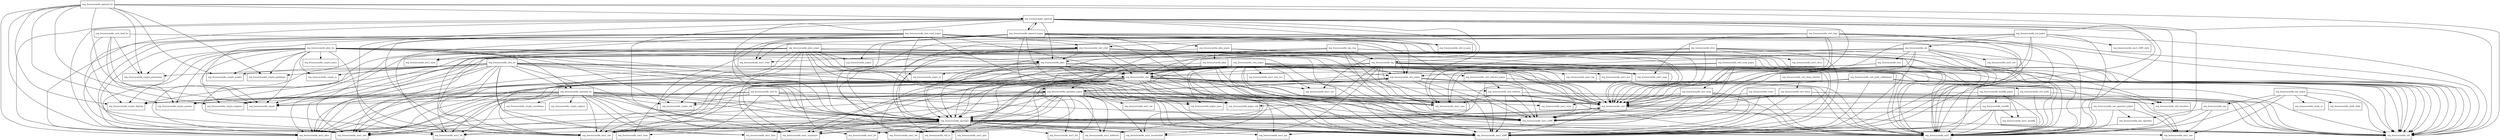 digraph bcpkix_jdk15on_1_59_package_dependencies {
  node [shape = box, fontsize=10.0];
  org_bouncycastle_cert -> org_bouncycastle_asn1;
  org_bouncycastle_cert -> org_bouncycastle_asn1_x500;
  org_bouncycastle_cert -> org_bouncycastle_asn1_x509;
  org_bouncycastle_cert -> org_bouncycastle_operator;
  org_bouncycastle_cert -> org_bouncycastle_util;
  org_bouncycastle_cert_bc -> org_bouncycastle_asn1;
  org_bouncycastle_cert_bc -> org_bouncycastle_asn1_oiw;
  org_bouncycastle_cert_bc -> org_bouncycastle_asn1_x500;
  org_bouncycastle_cert_bc -> org_bouncycastle_asn1_x509;
  org_bouncycastle_cert_bc -> org_bouncycastle_cert;
  org_bouncycastle_cert_bc -> org_bouncycastle_crypto;
  org_bouncycastle_cert_bc -> org_bouncycastle_crypto_digests;
  org_bouncycastle_cert_bc -> org_bouncycastle_crypto_params;
  org_bouncycastle_cert_bc -> org_bouncycastle_crypto_util;
  org_bouncycastle_cert_bc -> org_bouncycastle_operator;
  org_bouncycastle_cert_cmp -> org_bouncycastle_asn1;
  org_bouncycastle_cert_cmp -> org_bouncycastle_asn1_cmp;
  org_bouncycastle_cert_cmp -> org_bouncycastle_asn1_crmf;
  org_bouncycastle_cert_cmp -> org_bouncycastle_asn1_x500;
  org_bouncycastle_cert_cmp -> org_bouncycastle_asn1_x509;
  org_bouncycastle_cert_cmp -> org_bouncycastle_cert;
  org_bouncycastle_cert_cmp -> org_bouncycastle_cert_crmf;
  org_bouncycastle_cert_cmp -> org_bouncycastle_operator;
  org_bouncycastle_cert_cmp -> org_bouncycastle_util;
  org_bouncycastle_cert_crmf -> org_bouncycastle_asn1;
  org_bouncycastle_cert_crmf -> org_bouncycastle_asn1_cmp;
  org_bouncycastle_cert_crmf -> org_bouncycastle_asn1_cms;
  org_bouncycastle_cert_crmf -> org_bouncycastle_asn1_crmf;
  org_bouncycastle_cert_crmf -> org_bouncycastle_asn1_iana;
  org_bouncycastle_cert_crmf -> org_bouncycastle_asn1_oiw;
  org_bouncycastle_cert_crmf -> org_bouncycastle_asn1_pkcs;
  org_bouncycastle_cert_crmf -> org_bouncycastle_asn1_x500;
  org_bouncycastle_cert_crmf -> org_bouncycastle_asn1_x509;
  org_bouncycastle_cert_crmf -> org_bouncycastle_cert;
  org_bouncycastle_cert_crmf -> org_bouncycastle_cms;
  org_bouncycastle_cert_crmf -> org_bouncycastle_operator;
  org_bouncycastle_cert_crmf -> org_bouncycastle_pkcs;
  org_bouncycastle_cert_crmf -> org_bouncycastle_util;
  org_bouncycastle_cert_crmf -> org_bouncycastle_util_io;
  org_bouncycastle_cert_crmf_bc -> org_bouncycastle_cert_crmf;
  org_bouncycastle_cert_crmf_bc -> org_bouncycastle_crypto;
  org_bouncycastle_cert_crmf_bc -> org_bouncycastle_crypto_digests;
  org_bouncycastle_cert_crmf_bc -> org_bouncycastle_crypto_generators;
  org_bouncycastle_cert_crmf_bc -> org_bouncycastle_crypto_params;
  org_bouncycastle_cert_crmf_jcajce -> org_bouncycastle_asn1;
  org_bouncycastle_cert_crmf_jcajce -> org_bouncycastle_asn1_crmf;
  org_bouncycastle_cert_crmf_jcajce -> org_bouncycastle_asn1_iana;
  org_bouncycastle_cert_crmf_jcajce -> org_bouncycastle_asn1_nist;
  org_bouncycastle_cert_crmf_jcajce -> org_bouncycastle_asn1_oiw;
  org_bouncycastle_cert_crmf_jcajce -> org_bouncycastle_asn1_pkcs;
  org_bouncycastle_cert_crmf_jcajce -> org_bouncycastle_asn1_x500;
  org_bouncycastle_cert_crmf_jcajce -> org_bouncycastle_asn1_x509;
  org_bouncycastle_cert_crmf_jcajce -> org_bouncycastle_asn1_x9;
  org_bouncycastle_cert_crmf_jcajce -> org_bouncycastle_cert;
  org_bouncycastle_cert_crmf_jcajce -> org_bouncycastle_cert_crmf;
  org_bouncycastle_cert_crmf_jcajce -> org_bouncycastle_cert_jcajce;
  org_bouncycastle_cert_crmf_jcajce -> org_bouncycastle_cms;
  org_bouncycastle_cert_crmf_jcajce -> org_bouncycastle_jcajce_util;
  org_bouncycastle_cert_crmf_jcajce -> org_bouncycastle_operator;
  org_bouncycastle_cert_crmf_jcajce -> org_bouncycastle_operator_jcajce;
  org_bouncycastle_cert_dane -> org_bouncycastle_asn1_x509;
  org_bouncycastle_cert_dane -> org_bouncycastle_cert;
  org_bouncycastle_cert_dane -> org_bouncycastle_operator;
  org_bouncycastle_cert_dane -> org_bouncycastle_util;
  org_bouncycastle_cert_dane -> org_bouncycastle_util_encoders;
  org_bouncycastle_cert_dane_fetcher -> org_bouncycastle_cert_dane;
  org_bouncycastle_cert_jcajce -> org_bouncycastle_asn1;
  org_bouncycastle_cert_jcajce -> org_bouncycastle_asn1_oiw;
  org_bouncycastle_cert_jcajce -> org_bouncycastle_asn1_x500;
  org_bouncycastle_cert_jcajce -> org_bouncycastle_asn1_x509;
  org_bouncycastle_cert_jcajce -> org_bouncycastle_cert;
  org_bouncycastle_cert_jcajce -> org_bouncycastle_operator;
  org_bouncycastle_cert_jcajce -> org_bouncycastle_operator_jcajce;
  org_bouncycastle_cert_jcajce -> org_bouncycastle_util;
  org_bouncycastle_cert_ocsp -> org_bouncycastle_asn1;
  org_bouncycastle_cert_ocsp -> org_bouncycastle_asn1_ocsp;
  org_bouncycastle_cert_ocsp -> org_bouncycastle_asn1_oiw;
  org_bouncycastle_cert_ocsp -> org_bouncycastle_asn1_x500;
  org_bouncycastle_cert_ocsp -> org_bouncycastle_asn1_x509;
  org_bouncycastle_cert_ocsp -> org_bouncycastle_cert;
  org_bouncycastle_cert_ocsp -> org_bouncycastle_operator;
  org_bouncycastle_cert_ocsp -> org_bouncycastle_util;
  org_bouncycastle_cert_ocsp_jcajce -> org_bouncycastle_asn1_x500;
  org_bouncycastle_cert_ocsp_jcajce -> org_bouncycastle_asn1_x509;
  org_bouncycastle_cert_ocsp_jcajce -> org_bouncycastle_cert;
  org_bouncycastle_cert_ocsp_jcajce -> org_bouncycastle_cert_jcajce;
  org_bouncycastle_cert_ocsp_jcajce -> org_bouncycastle_cert_ocsp;
  org_bouncycastle_cert_ocsp_jcajce -> org_bouncycastle_operator;
  org_bouncycastle_cert_path -> org_bouncycastle_asn1;
  org_bouncycastle_cert_path -> org_bouncycastle_cert;
  org_bouncycastle_cert_path -> org_bouncycastle_util;
  org_bouncycastle_cert_path_validations -> org_bouncycastle_asn1;
  org_bouncycastle_cert_path_validations -> org_bouncycastle_asn1_x500;
  org_bouncycastle_cert_path_validations -> org_bouncycastle_asn1_x509;
  org_bouncycastle_cert_path_validations -> org_bouncycastle_cert;
  org_bouncycastle_cert_path_validations -> org_bouncycastle_cert_path;
  org_bouncycastle_cert_path_validations -> org_bouncycastle_operator;
  org_bouncycastle_cert_path_validations -> org_bouncycastle_util;
  org_bouncycastle_cert_selector -> org_bouncycastle_asn1;
  org_bouncycastle_cert_selector -> org_bouncycastle_asn1_cms;
  org_bouncycastle_cert_selector -> org_bouncycastle_asn1_x500;
  org_bouncycastle_cert_selector -> org_bouncycastle_asn1_x509;
  org_bouncycastle_cert_selector -> org_bouncycastle_cert;
  org_bouncycastle_cert_selector -> org_bouncycastle_util;
  org_bouncycastle_cert_selector_jcajce -> org_bouncycastle_asn1;
  org_bouncycastle_cert_selector_jcajce -> org_bouncycastle_asn1_x500;
  org_bouncycastle_cert_selector_jcajce -> org_bouncycastle_asn1_x509;
  org_bouncycastle_cert_selector_jcajce -> org_bouncycastle_cert_selector;
  org_bouncycastle_cmc -> org_bouncycastle_asn1;
  org_bouncycastle_cmc -> org_bouncycastle_asn1_cms;
  org_bouncycastle_cmc -> org_bouncycastle_cms;
  org_bouncycastle_cmc -> org_bouncycastle_util;
  org_bouncycastle_cms -> org_bouncycastle_asn1;
  org_bouncycastle_cms -> org_bouncycastle_asn1_bsi;
  org_bouncycastle_cms -> org_bouncycastle_asn1_cms;
  org_bouncycastle_cms -> org_bouncycastle_asn1_cryptopro;
  org_bouncycastle_cms -> org_bouncycastle_asn1_eac;
  org_bouncycastle_cms -> org_bouncycastle_asn1_gm;
  org_bouncycastle_cms -> org_bouncycastle_asn1_kisa;
  org_bouncycastle_cms -> org_bouncycastle_asn1_nist;
  org_bouncycastle_cms -> org_bouncycastle_asn1_ntt;
  org_bouncycastle_cms -> org_bouncycastle_asn1_ocsp;
  org_bouncycastle_cms -> org_bouncycastle_asn1_oiw;
  org_bouncycastle_cms -> org_bouncycastle_asn1_pkcs;
  org_bouncycastle_cms -> org_bouncycastle_asn1_rosstandart;
  org_bouncycastle_cms -> org_bouncycastle_asn1_sec;
  org_bouncycastle_cms -> org_bouncycastle_asn1_teletrust;
  org_bouncycastle_cms -> org_bouncycastle_asn1_x500;
  org_bouncycastle_cms -> org_bouncycastle_asn1_x509;
  org_bouncycastle_cms -> org_bouncycastle_asn1_x9;
  org_bouncycastle_cms -> org_bouncycastle_cert;
  org_bouncycastle_cms -> org_bouncycastle_cert_selector;
  org_bouncycastle_cms -> org_bouncycastle_operator;
  org_bouncycastle_cms -> org_bouncycastle_util;
  org_bouncycastle_cms -> org_bouncycastle_util_io;
  org_bouncycastle_cms_bc -> org_bouncycastle_asn1;
  org_bouncycastle_cms_bc -> org_bouncycastle_asn1_cms;
  org_bouncycastle_cms_bc -> org_bouncycastle_asn1_kisa;
  org_bouncycastle_cms_bc -> org_bouncycastle_asn1_misc;
  org_bouncycastle_cms_bc -> org_bouncycastle_asn1_nist;
  org_bouncycastle_cms_bc -> org_bouncycastle_asn1_ntt;
  org_bouncycastle_cms_bc -> org_bouncycastle_asn1_oiw;
  org_bouncycastle_cms_bc -> org_bouncycastle_asn1_pkcs;
  org_bouncycastle_cms_bc -> org_bouncycastle_asn1_x509;
  org_bouncycastle_cms_bc -> org_bouncycastle_cert;
  org_bouncycastle_cms_bc -> org_bouncycastle_cms;
  org_bouncycastle_cms_bc -> org_bouncycastle_crypto;
  org_bouncycastle_cms_bc -> org_bouncycastle_crypto_digests;
  org_bouncycastle_cms_bc -> org_bouncycastle_crypto_engines;
  org_bouncycastle_cms_bc -> org_bouncycastle_crypto_generators;
  org_bouncycastle_cms_bc -> org_bouncycastle_crypto_io;
  org_bouncycastle_cms_bc -> org_bouncycastle_crypto_modes;
  org_bouncycastle_cms_bc -> org_bouncycastle_crypto_paddings;
  org_bouncycastle_cms_bc -> org_bouncycastle_crypto_params;
  org_bouncycastle_cms_bc -> org_bouncycastle_operator;
  org_bouncycastle_cms_bc -> org_bouncycastle_operator_bc;
  org_bouncycastle_cms_bc -> org_bouncycastle_util;
  org_bouncycastle_cms_jcajce -> org_bouncycastle_asn1;
  org_bouncycastle_cms_jcajce -> org_bouncycastle_asn1_cms;
  org_bouncycastle_cms_jcajce -> org_bouncycastle_asn1_cms_ecc;
  org_bouncycastle_cms_jcajce -> org_bouncycastle_asn1_cryptopro;
  org_bouncycastle_cms_jcajce -> org_bouncycastle_asn1_oiw;
  org_bouncycastle_cms_jcajce -> org_bouncycastle_asn1_pkcs;
  org_bouncycastle_cms_jcajce -> org_bouncycastle_asn1_rosstandart;
  org_bouncycastle_cms_jcajce -> org_bouncycastle_asn1_sec;
  org_bouncycastle_cms_jcajce -> org_bouncycastle_asn1_x500;
  org_bouncycastle_cms_jcajce -> org_bouncycastle_asn1_x509;
  org_bouncycastle_cms_jcajce -> org_bouncycastle_asn1_x9;
  org_bouncycastle_cms_jcajce -> org_bouncycastle_cert;
  org_bouncycastle_cms_jcajce -> org_bouncycastle_cert_jcajce;
  org_bouncycastle_cms_jcajce -> org_bouncycastle_cert_selector_jcajce;
  org_bouncycastle_cms_jcajce -> org_bouncycastle_cms;
  org_bouncycastle_cms_jcajce -> org_bouncycastle_jcajce_io;
  org_bouncycastle_cms_jcajce -> org_bouncycastle_jcajce_spec;
  org_bouncycastle_cms_jcajce -> org_bouncycastle_jcajce_util;
  org_bouncycastle_cms_jcajce -> org_bouncycastle_operator;
  org_bouncycastle_cms_jcajce -> org_bouncycastle_operator_jcajce;
  org_bouncycastle_cms_jcajce -> org_bouncycastle_util;
  org_bouncycastle_cms_jcajce -> org_bouncycastle_util_encoders;
  org_bouncycastle_cms_jcajce -> org_bouncycastle_util_io;
  org_bouncycastle_dvcs -> org_bouncycastle_asn1;
  org_bouncycastle_dvcs -> org_bouncycastle_asn1_cms;
  org_bouncycastle_dvcs -> org_bouncycastle_asn1_dvcs;
  org_bouncycastle_dvcs -> org_bouncycastle_asn1_x509;
  org_bouncycastle_dvcs -> org_bouncycastle_cert;
  org_bouncycastle_dvcs -> org_bouncycastle_cms;
  org_bouncycastle_dvcs -> org_bouncycastle_operator;
  org_bouncycastle_dvcs -> org_bouncycastle_tsp;
  org_bouncycastle_dvcs -> org_bouncycastle_util;
  org_bouncycastle_eac -> org_bouncycastle_asn1;
  org_bouncycastle_eac -> org_bouncycastle_asn1_eac;
  org_bouncycastle_eac -> org_bouncycastle_eac_operator;
  org_bouncycastle_eac_jcajce -> org_bouncycastle_asn1;
  org_bouncycastle_eac_jcajce -> org_bouncycastle_asn1_eac;
  org_bouncycastle_eac_jcajce -> org_bouncycastle_eac;
  org_bouncycastle_eac_jcajce -> org_bouncycastle_math_ec;
  org_bouncycastle_eac_jcajce -> org_bouncycastle_math_field;
  org_bouncycastle_eac_jcajce -> org_bouncycastle_util;
  org_bouncycastle_eac_operator -> org_bouncycastle_asn1;
  org_bouncycastle_eac_operator_jcajce -> org_bouncycastle_asn1;
  org_bouncycastle_eac_operator_jcajce -> org_bouncycastle_asn1_eac;
  org_bouncycastle_eac_operator_jcajce -> org_bouncycastle_eac_operator;
  org_bouncycastle_eac_operator_jcajce -> org_bouncycastle_operator;
  org_bouncycastle_est -> org_bouncycastle_asn1;
  org_bouncycastle_est -> org_bouncycastle_asn1_cms;
  org_bouncycastle_est -> org_bouncycastle_asn1_est;
  org_bouncycastle_est -> org_bouncycastle_asn1_nist;
  org_bouncycastle_est -> org_bouncycastle_asn1_pkcs;
  org_bouncycastle_est -> org_bouncycastle_asn1_x509;
  org_bouncycastle_est -> org_bouncycastle_cert;
  org_bouncycastle_est -> org_bouncycastle_cmc;
  org_bouncycastle_est -> org_bouncycastle_operator;
  org_bouncycastle_est -> org_bouncycastle_pkcs;
  org_bouncycastle_est -> org_bouncycastle_util;
  org_bouncycastle_est -> org_bouncycastle_util_encoders;
  org_bouncycastle_est_jcajce -> org_bouncycastle_asn1;
  org_bouncycastle_est_jcajce -> org_bouncycastle_asn1_x500;
  org_bouncycastle_est_jcajce -> org_bouncycastle_asn1_x500_style;
  org_bouncycastle_est_jcajce -> org_bouncycastle_asn1_x509;
  org_bouncycastle_est_jcajce -> org_bouncycastle_cert;
  org_bouncycastle_est_jcajce -> org_bouncycastle_est;
  org_bouncycastle_est_jcajce -> org_bouncycastle_operator;
  org_bouncycastle_est_jcajce -> org_bouncycastle_operator_jcajce;
  org_bouncycastle_est_jcajce -> org_bouncycastle_util;
  org_bouncycastle_mozilla -> org_bouncycastle_asn1;
  org_bouncycastle_mozilla -> org_bouncycastle_asn1_mozilla;
  org_bouncycastle_mozilla -> org_bouncycastle_asn1_x509;
  org_bouncycastle_mozilla -> org_bouncycastle_operator;
  org_bouncycastle_mozilla -> org_bouncycastle_util;
  org_bouncycastle_mozilla_jcajce -> org_bouncycastle_asn1;
  org_bouncycastle_mozilla_jcajce -> org_bouncycastle_asn1_mozilla;
  org_bouncycastle_mozilla_jcajce -> org_bouncycastle_asn1_x509;
  org_bouncycastle_mozilla_jcajce -> org_bouncycastle_jcajce_util;
  org_bouncycastle_mozilla_jcajce -> org_bouncycastle_mozilla;
  org_bouncycastle_openssl -> org_bouncycastle_asn1;
  org_bouncycastle_openssl -> org_bouncycastle_asn1_cms;
  org_bouncycastle_openssl -> org_bouncycastle_asn1_cryptopro;
  org_bouncycastle_openssl -> org_bouncycastle_asn1_nist;
  org_bouncycastle_openssl -> org_bouncycastle_asn1_oiw;
  org_bouncycastle_openssl -> org_bouncycastle_asn1_pkcs;
  org_bouncycastle_openssl -> org_bouncycastle_asn1_sec;
  org_bouncycastle_openssl -> org_bouncycastle_asn1_x509;
  org_bouncycastle_openssl -> org_bouncycastle_asn1_x9;
  org_bouncycastle_openssl -> org_bouncycastle_cert;
  org_bouncycastle_openssl -> org_bouncycastle_openssl_jcajce;
  org_bouncycastle_openssl -> org_bouncycastle_operator;
  org_bouncycastle_openssl -> org_bouncycastle_pkcs;
  org_bouncycastle_openssl -> org_bouncycastle_util;
  org_bouncycastle_openssl -> org_bouncycastle_util_encoders;
  org_bouncycastle_openssl -> org_bouncycastle_util_io_pem;
  org_bouncycastle_openssl_bc -> org_bouncycastle_asn1;
  org_bouncycastle_openssl_bc -> org_bouncycastle_asn1_nist;
  org_bouncycastle_openssl_bc -> org_bouncycastle_asn1_pkcs;
  org_bouncycastle_openssl_bc -> org_bouncycastle_crypto;
  org_bouncycastle_openssl_bc -> org_bouncycastle_crypto_digests;
  org_bouncycastle_openssl_bc -> org_bouncycastle_crypto_engines;
  org_bouncycastle_openssl_bc -> org_bouncycastle_crypto_generators;
  org_bouncycastle_openssl_bc -> org_bouncycastle_crypto_modes;
  org_bouncycastle_openssl_bc -> org_bouncycastle_crypto_paddings;
  org_bouncycastle_openssl_bc -> org_bouncycastle_crypto_params;
  org_bouncycastle_openssl_bc -> org_bouncycastle_openssl;
  org_bouncycastle_openssl_bc -> org_bouncycastle_util;
  org_bouncycastle_openssl_jcajce -> org_bouncycastle_asn1;
  org_bouncycastle_openssl_jcajce -> org_bouncycastle_asn1_cryptopro;
  org_bouncycastle_openssl_jcajce -> org_bouncycastle_asn1_nist;
  org_bouncycastle_openssl_jcajce -> org_bouncycastle_asn1_pkcs;
  org_bouncycastle_openssl_jcajce -> org_bouncycastle_asn1_x509;
  org_bouncycastle_openssl_jcajce -> org_bouncycastle_asn1_x9;
  org_bouncycastle_openssl_jcajce -> org_bouncycastle_cert;
  org_bouncycastle_openssl_jcajce -> org_bouncycastle_cert_jcajce;
  org_bouncycastle_openssl_jcajce -> org_bouncycastle_crypto;
  org_bouncycastle_openssl_jcajce -> org_bouncycastle_jcajce;
  org_bouncycastle_openssl_jcajce -> org_bouncycastle_jcajce_util;
  org_bouncycastle_openssl_jcajce -> org_bouncycastle_openssl;
  org_bouncycastle_openssl_jcajce -> org_bouncycastle_operator;
  org_bouncycastle_openssl_jcajce -> org_bouncycastle_operator_jcajce;
  org_bouncycastle_openssl_jcajce -> org_bouncycastle_pkix_jcajce;
  org_bouncycastle_openssl_jcajce -> org_bouncycastle_util;
  org_bouncycastle_openssl_jcajce -> org_bouncycastle_util_io_pem;
  org_bouncycastle_operator -> org_bouncycastle_asn1;
  org_bouncycastle_operator -> org_bouncycastle_asn1_bc;
  org_bouncycastle_operator -> org_bouncycastle_asn1_bsi;
  org_bouncycastle_operator -> org_bouncycastle_asn1_cryptopro;
  org_bouncycastle_operator -> org_bouncycastle_asn1_eac;
  org_bouncycastle_operator -> org_bouncycastle_asn1_gm;
  org_bouncycastle_operator -> org_bouncycastle_asn1_gnu;
  org_bouncycastle_operator -> org_bouncycastle_asn1_kisa;
  org_bouncycastle_operator -> org_bouncycastle_asn1_misc;
  org_bouncycastle_operator -> org_bouncycastle_asn1_nist;
  org_bouncycastle_operator -> org_bouncycastle_asn1_ntt;
  org_bouncycastle_operator -> org_bouncycastle_asn1_oiw;
  org_bouncycastle_operator -> org_bouncycastle_asn1_pkcs;
  org_bouncycastle_operator -> org_bouncycastle_asn1_rosstandart;
  org_bouncycastle_operator -> org_bouncycastle_asn1_teletrust;
  org_bouncycastle_operator -> org_bouncycastle_asn1_x509;
  org_bouncycastle_operator -> org_bouncycastle_asn1_x9;
  org_bouncycastle_operator -> org_bouncycastle_cert;
  org_bouncycastle_operator -> org_bouncycastle_util;
  org_bouncycastle_operator -> org_bouncycastle_util_io;
  org_bouncycastle_operator_bc -> org_bouncycastle_asn1;
  org_bouncycastle_operator_bc -> org_bouncycastle_asn1_cryptopro;
  org_bouncycastle_operator_bc -> org_bouncycastle_asn1_kisa;
  org_bouncycastle_operator_bc -> org_bouncycastle_asn1_nist;
  org_bouncycastle_operator_bc -> org_bouncycastle_asn1_ntt;
  org_bouncycastle_operator_bc -> org_bouncycastle_asn1_oiw;
  org_bouncycastle_operator_bc -> org_bouncycastle_asn1_pkcs;
  org_bouncycastle_operator_bc -> org_bouncycastle_asn1_rosstandart;
  org_bouncycastle_operator_bc -> org_bouncycastle_asn1_teletrust;
  org_bouncycastle_operator_bc -> org_bouncycastle_asn1_x509;
  org_bouncycastle_operator_bc -> org_bouncycastle_cert;
  org_bouncycastle_operator_bc -> org_bouncycastle_crypto;
  org_bouncycastle_operator_bc -> org_bouncycastle_crypto_digests;
  org_bouncycastle_operator_bc -> org_bouncycastle_crypto_encodings;
  org_bouncycastle_operator_bc -> org_bouncycastle_crypto_engines;
  org_bouncycastle_operator_bc -> org_bouncycastle_crypto_params;
  org_bouncycastle_operator_bc -> org_bouncycastle_crypto_signers;
  org_bouncycastle_operator_bc -> org_bouncycastle_crypto_util;
  org_bouncycastle_operator_bc -> org_bouncycastle_operator;
  org_bouncycastle_operator_jcajce -> org_bouncycastle_asn1;
  org_bouncycastle_operator_jcajce -> org_bouncycastle_asn1_bsi;
  org_bouncycastle_operator_jcajce -> org_bouncycastle_asn1_cms;
  org_bouncycastle_operator_jcajce -> org_bouncycastle_asn1_cryptopro;
  org_bouncycastle_operator_jcajce -> org_bouncycastle_asn1_eac;
  org_bouncycastle_operator_jcajce -> org_bouncycastle_asn1_iso;
  org_bouncycastle_operator_jcajce -> org_bouncycastle_asn1_kisa;
  org_bouncycastle_operator_jcajce -> org_bouncycastle_asn1_nist;
  org_bouncycastle_operator_jcajce -> org_bouncycastle_asn1_ntt;
  org_bouncycastle_operator_jcajce -> org_bouncycastle_asn1_oiw;
  org_bouncycastle_operator_jcajce -> org_bouncycastle_asn1_pkcs;
  org_bouncycastle_operator_jcajce -> org_bouncycastle_asn1_rosstandart;
  org_bouncycastle_operator_jcajce -> org_bouncycastle_asn1_teletrust;
  org_bouncycastle_operator_jcajce -> org_bouncycastle_asn1_x509;
  org_bouncycastle_operator_jcajce -> org_bouncycastle_asn1_x9;
  org_bouncycastle_operator_jcajce -> org_bouncycastle_cert;
  org_bouncycastle_operator_jcajce -> org_bouncycastle_cert_jcajce;
  org_bouncycastle_operator_jcajce -> org_bouncycastle_crypto_util;
  org_bouncycastle_operator_jcajce -> org_bouncycastle_jcajce_spec;
  org_bouncycastle_operator_jcajce -> org_bouncycastle_jcajce_util;
  org_bouncycastle_operator_jcajce -> org_bouncycastle_operator;
  org_bouncycastle_operator_jcajce -> org_bouncycastle_util;
  org_bouncycastle_pkcs -> org_bouncycastle_asn1;
  org_bouncycastle_pkcs -> org_bouncycastle_asn1_cms;
  org_bouncycastle_pkcs -> org_bouncycastle_asn1_cryptopro;
  org_bouncycastle_pkcs -> org_bouncycastle_asn1_nist;
  org_bouncycastle_pkcs -> org_bouncycastle_asn1_pkcs;
  org_bouncycastle_pkcs -> org_bouncycastle_asn1_x500;
  org_bouncycastle_pkcs -> org_bouncycastle_asn1_x509;
  org_bouncycastle_pkcs -> org_bouncycastle_cert;
  org_bouncycastle_pkcs -> org_bouncycastle_cms;
  org_bouncycastle_pkcs -> org_bouncycastle_operator;
  org_bouncycastle_pkcs -> org_bouncycastle_util;
  org_bouncycastle_pkcs -> org_bouncycastle_util_io;
  org_bouncycastle_pkcs_bc -> org_bouncycastle_asn1;
  org_bouncycastle_pkcs_bc -> org_bouncycastle_asn1_oiw;
  org_bouncycastle_pkcs_bc -> org_bouncycastle_asn1_pkcs;
  org_bouncycastle_pkcs_bc -> org_bouncycastle_asn1_x500;
  org_bouncycastle_pkcs_bc -> org_bouncycastle_asn1_x509;
  org_bouncycastle_pkcs_bc -> org_bouncycastle_crypto;
  org_bouncycastle_pkcs_bc -> org_bouncycastle_crypto_digests;
  org_bouncycastle_pkcs_bc -> org_bouncycastle_crypto_engines;
  org_bouncycastle_pkcs_bc -> org_bouncycastle_crypto_generators;
  org_bouncycastle_pkcs_bc -> org_bouncycastle_crypto_io;
  org_bouncycastle_pkcs_bc -> org_bouncycastle_crypto_macs;
  org_bouncycastle_pkcs_bc -> org_bouncycastle_crypto_modes;
  org_bouncycastle_pkcs_bc -> org_bouncycastle_crypto_paddings;
  org_bouncycastle_pkcs_bc -> org_bouncycastle_crypto_params;
  org_bouncycastle_pkcs_bc -> org_bouncycastle_crypto_util;
  org_bouncycastle_pkcs_bc -> org_bouncycastle_operator;
  org_bouncycastle_pkcs_bc -> org_bouncycastle_operator_bc;
  org_bouncycastle_pkcs_bc -> org_bouncycastle_pkcs;
  org_bouncycastle_pkcs_bc -> org_bouncycastle_util;
  org_bouncycastle_pkcs_jcajce -> org_bouncycastle_asn1;
  org_bouncycastle_pkcs_jcajce -> org_bouncycastle_asn1_bc;
  org_bouncycastle_pkcs_jcajce -> org_bouncycastle_asn1_cryptopro;
  org_bouncycastle_pkcs_jcajce -> org_bouncycastle_asn1_misc;
  org_bouncycastle_pkcs_jcajce -> org_bouncycastle_asn1_nist;
  org_bouncycastle_pkcs_jcajce -> org_bouncycastle_asn1_oiw;
  org_bouncycastle_pkcs_jcajce -> org_bouncycastle_asn1_pkcs;
  org_bouncycastle_pkcs_jcajce -> org_bouncycastle_asn1_x500;
  org_bouncycastle_pkcs_jcajce -> org_bouncycastle_asn1_x509;
  org_bouncycastle_pkcs_jcajce -> org_bouncycastle_asn1_x9;
  org_bouncycastle_pkcs_jcajce -> org_bouncycastle_crypto;
  org_bouncycastle_pkcs_jcajce -> org_bouncycastle_crypto_util;
  org_bouncycastle_pkcs_jcajce -> org_bouncycastle_jcajce;
  org_bouncycastle_pkcs_jcajce -> org_bouncycastle_jcajce_io;
  org_bouncycastle_pkcs_jcajce -> org_bouncycastle_jcajce_spec;
  org_bouncycastle_pkcs_jcajce -> org_bouncycastle_jcajce_util;
  org_bouncycastle_pkcs_jcajce -> org_bouncycastle_operator;
  org_bouncycastle_pkcs_jcajce -> org_bouncycastle_pkcs;
  org_bouncycastle_pkix -> org_bouncycastle_asn1_pkcs;
  org_bouncycastle_pkix -> org_bouncycastle_asn1_x500;
  org_bouncycastle_pkix -> org_bouncycastle_asn1_x509;
  org_bouncycastle_pkix -> org_bouncycastle_cert;
  org_bouncycastle_pkix -> org_bouncycastle_cms;
  org_bouncycastle_pkix_jcajce -> org_bouncycastle_asn1_pkcs;
  org_bouncycastle_pkix_jcajce -> org_bouncycastle_cert;
  org_bouncycastle_pkix_jcajce -> org_bouncycastle_cert_jcajce;
  org_bouncycastle_pkix_jcajce -> org_bouncycastle_pkix;
  org_bouncycastle_tsp -> org_bouncycastle_asn1;
  org_bouncycastle_tsp -> org_bouncycastle_asn1_cmp;
  org_bouncycastle_tsp -> org_bouncycastle_asn1_cms;
  org_bouncycastle_tsp -> org_bouncycastle_asn1_cryptopro;
  org_bouncycastle_tsp -> org_bouncycastle_asn1_ess;
  org_bouncycastle_tsp -> org_bouncycastle_asn1_gm;
  org_bouncycastle_tsp -> org_bouncycastle_asn1_nist;
  org_bouncycastle_tsp -> org_bouncycastle_asn1_oiw;
  org_bouncycastle_tsp -> org_bouncycastle_asn1_pkcs;
  org_bouncycastle_tsp -> org_bouncycastle_asn1_rosstandart;
  org_bouncycastle_tsp -> org_bouncycastle_asn1_teletrust;
  org_bouncycastle_tsp -> org_bouncycastle_asn1_tsp;
  org_bouncycastle_tsp -> org_bouncycastle_asn1_x500;
  org_bouncycastle_tsp -> org_bouncycastle_asn1_x509;
  org_bouncycastle_tsp -> org_bouncycastle_cert;
  org_bouncycastle_tsp -> org_bouncycastle_cms;
  org_bouncycastle_tsp -> org_bouncycastle_operator;
  org_bouncycastle_tsp -> org_bouncycastle_util;
  org_bouncycastle_tsp_cms -> org_bouncycastle_asn1;
  org_bouncycastle_tsp_cms -> org_bouncycastle_asn1_cms;
  org_bouncycastle_tsp_cms -> org_bouncycastle_asn1_x509;
  org_bouncycastle_tsp_cms -> org_bouncycastle_cms;
  org_bouncycastle_tsp_cms -> org_bouncycastle_operator;
  org_bouncycastle_tsp_cms -> org_bouncycastle_tsp;
  org_bouncycastle_tsp_cms -> org_bouncycastle_util;
  org_bouncycastle_tsp_cms -> org_bouncycastle_util_io;
  org_bouncycastle_voms -> org_bouncycastle_asn1;
  org_bouncycastle_voms -> org_bouncycastle_asn1_x509;
  org_bouncycastle_voms -> org_bouncycastle_cert;
}
